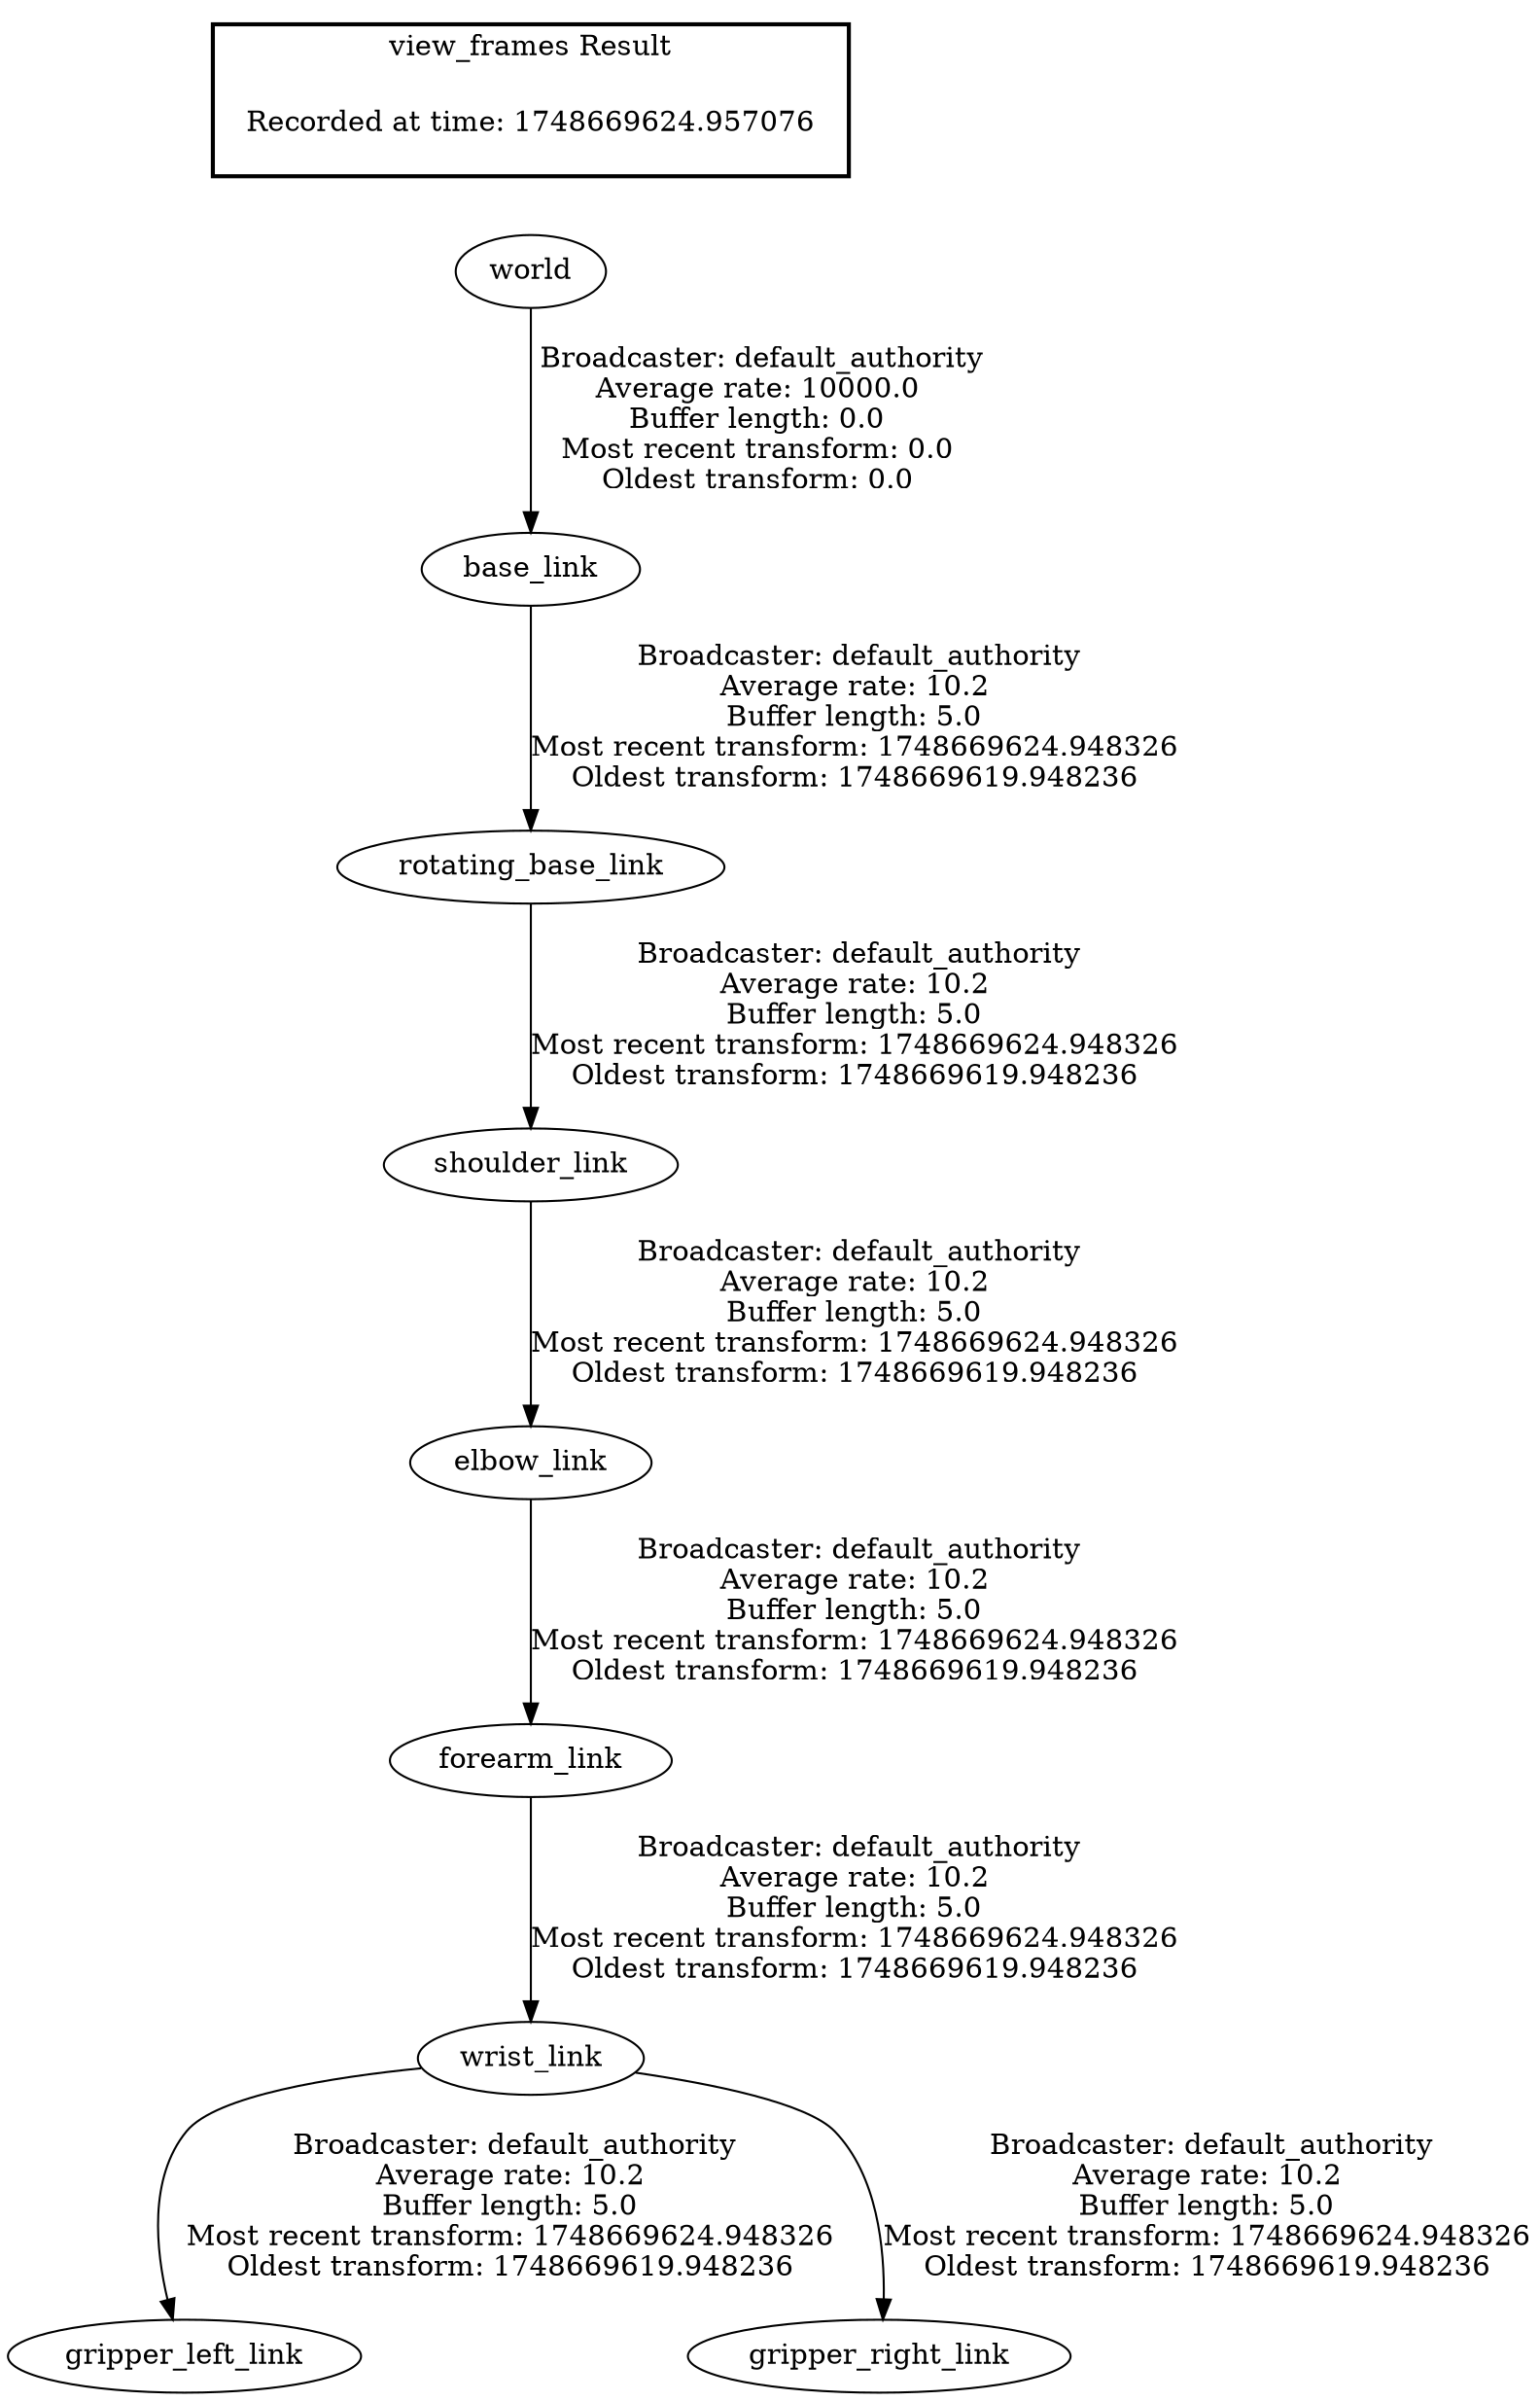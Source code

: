 digraph G {
"shoulder_link" -> "elbow_link"[label=" Broadcaster: default_authority\nAverage rate: 10.2\nBuffer length: 5.0\nMost recent transform: 1748669624.948326\nOldest transform: 1748669619.948236\n"];
"rotating_base_link" -> "shoulder_link"[label=" Broadcaster: default_authority\nAverage rate: 10.2\nBuffer length: 5.0\nMost recent transform: 1748669624.948326\nOldest transform: 1748669619.948236\n"];
"elbow_link" -> "forearm_link"[label=" Broadcaster: default_authority\nAverage rate: 10.2\nBuffer length: 5.0\nMost recent transform: 1748669624.948326\nOldest transform: 1748669619.948236\n"];
"wrist_link" -> "gripper_left_link"[label=" Broadcaster: default_authority\nAverage rate: 10.2\nBuffer length: 5.0\nMost recent transform: 1748669624.948326\nOldest transform: 1748669619.948236\n"];
"forearm_link" -> "wrist_link"[label=" Broadcaster: default_authority\nAverage rate: 10.2\nBuffer length: 5.0\nMost recent transform: 1748669624.948326\nOldest transform: 1748669619.948236\n"];
"wrist_link" -> "gripper_right_link"[label=" Broadcaster: default_authority\nAverage rate: 10.2\nBuffer length: 5.0\nMost recent transform: 1748669624.948326\nOldest transform: 1748669619.948236\n"];
"base_link" -> "rotating_base_link"[label=" Broadcaster: default_authority\nAverage rate: 10.2\nBuffer length: 5.0\nMost recent transform: 1748669624.948326\nOldest transform: 1748669619.948236\n"];
"world" -> "base_link"[label=" Broadcaster: default_authority\nAverage rate: 10000.0\nBuffer length: 0.0\nMost recent transform: 0.0\nOldest transform: 0.0\n"];
edge [style=invis];
 subgraph cluster_legend { style=bold; color=black; label ="view_frames Result";
"Recorded at time: 1748669624.957076"[ shape=plaintext ] ;
}->"world";
}
